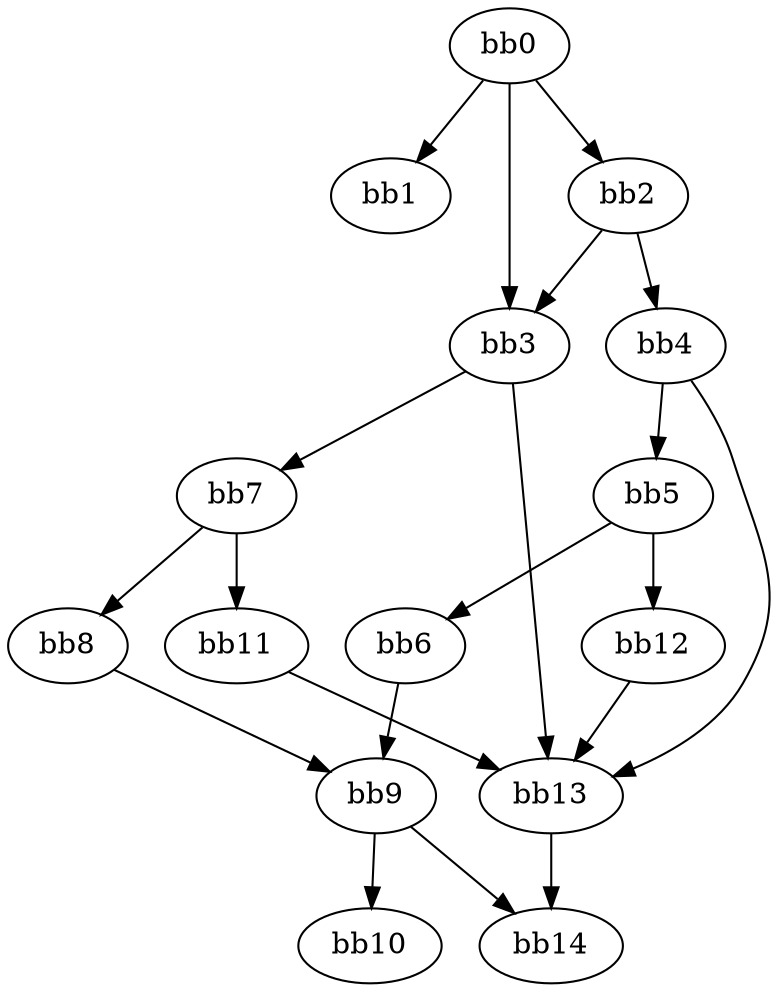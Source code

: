 digraph {
    0 [ label = "bb0\l" ]
    1 [ label = "bb1\l" ]
    2 [ label = "bb2\l" ]
    3 [ label = "bb3\l" ]
    4 [ label = "bb4\l" ]
    5 [ label = "bb5\l" ]
    6 [ label = "bb6\l" ]
    7 [ label = "bb7\l" ]
    8 [ label = "bb8\l" ]
    9 [ label = "bb9\l" ]
    10 [ label = "bb10\l" ]
    11 [ label = "bb11\l" ]
    12 [ label = "bb12\l" ]
    13 [ label = "bb13\l" ]
    14 [ label = "bb14\l" ]
    0 -> 1 [ ]
    0 -> 2 [ ]
    0 -> 3 [ ]
    2 -> 3 [ ]
    2 -> 4 [ ]
    3 -> 7 [ ]
    3 -> 13 [ ]
    4 -> 5 [ ]
    4 -> 13 [ ]
    5 -> 6 [ ]
    5 -> 12 [ ]
    6 -> 9 [ ]
    7 -> 8 [ ]
    7 -> 11 [ ]
    8 -> 9 [ ]
    9 -> 10 [ ]
    9 -> 14 [ ]
    11 -> 13 [ ]
    12 -> 13 [ ]
    13 -> 14 [ ]
}

